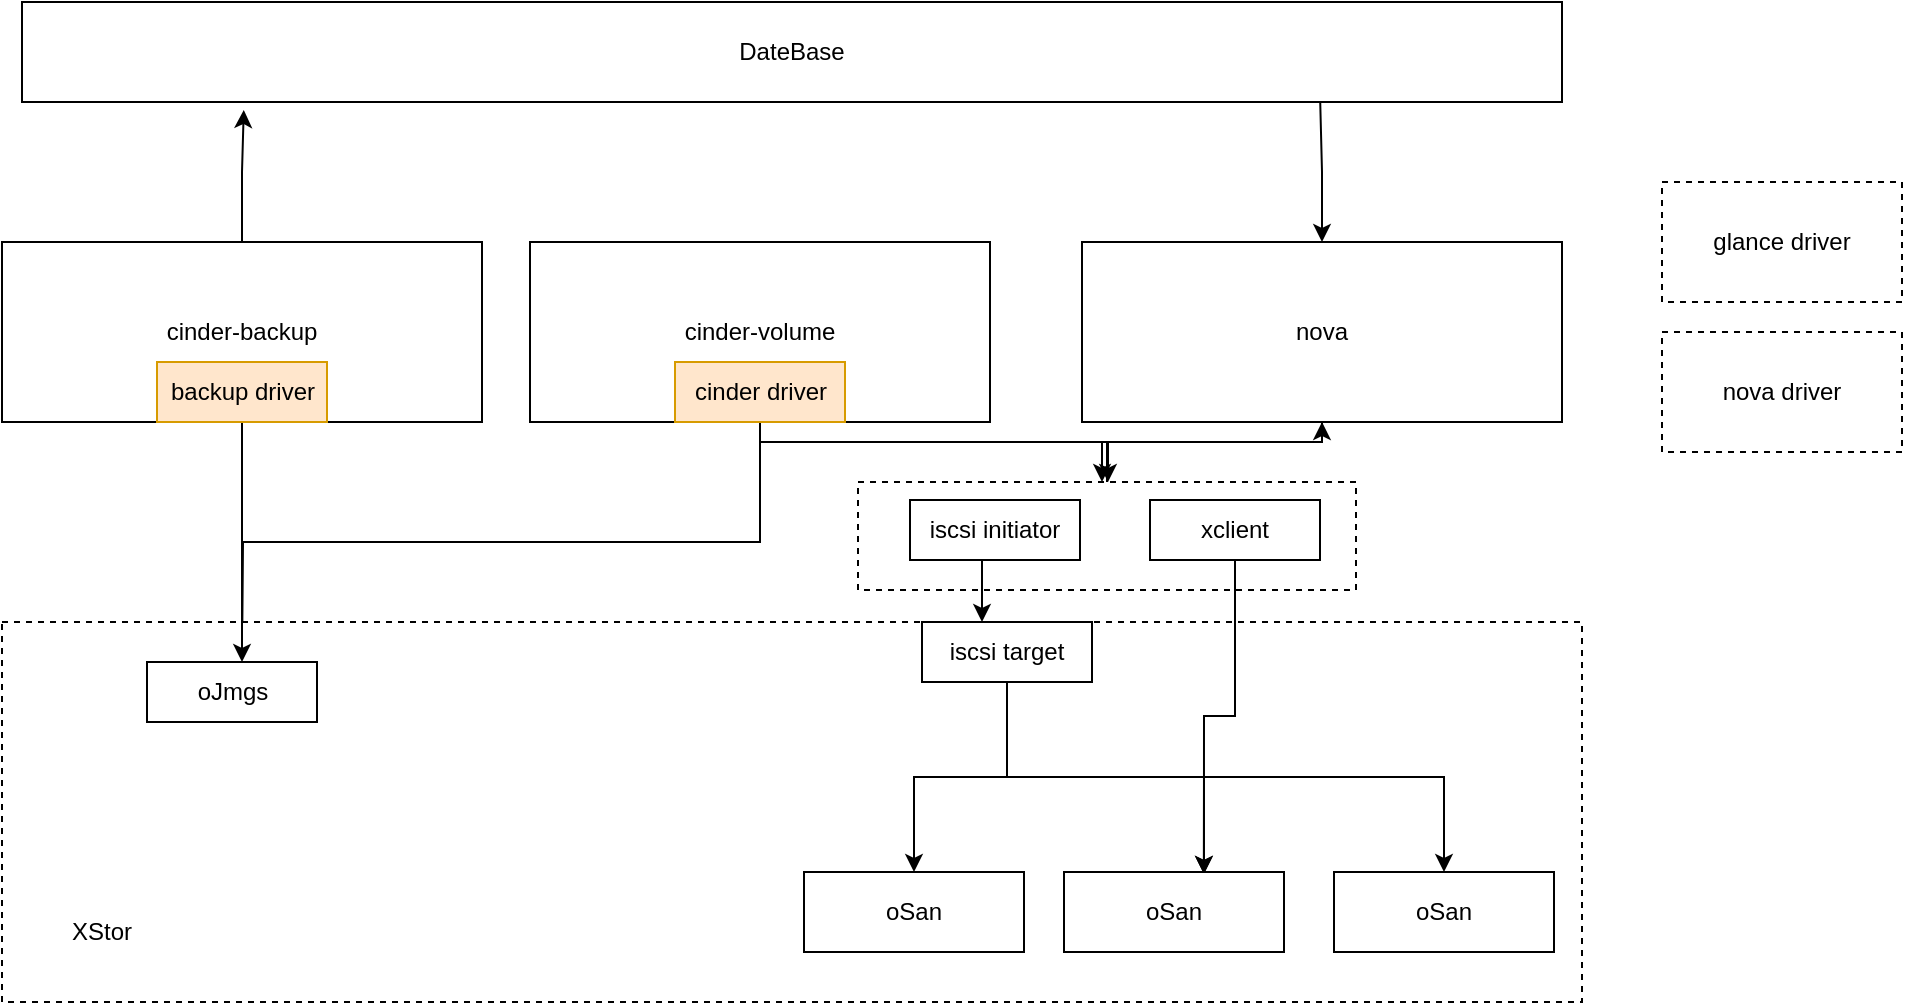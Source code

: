 <mxfile version="16.5.2" type="github">
  <diagram id="Iqppwu7Mz3QEscLfNfbv" name="Page-1">
    <mxGraphModel dx="1186" dy="684" grid="1" gridSize="10" guides="1" tooltips="1" connect="1" arrows="1" fold="1" page="1" pageScale="1" pageWidth="827" pageHeight="1169" math="0" shadow="0">
      <root>
        <mxCell id="0" />
        <mxCell id="1" parent="0" />
        <mxCell id="xS8MUs-kONUIonzYjEmB-45" value="" style="edgeStyle=orthogonalEdgeStyle;rounded=0;orthogonalLoop=1;jettySize=auto;html=1;startArrow=none;startFill=0;endArrow=classic;endFill=1;" edge="1" parent="1" source="xS8MUs-kONUIonzYjEmB-38" target="xS8MUs-kONUIonzYjEmB-14">
          <mxGeometry relative="1" as="geometry" />
        </mxCell>
        <mxCell id="xS8MUs-kONUIonzYjEmB-38" value="" style="rounded=0;whiteSpace=wrap;html=1;dashed=1;" vertex="1" parent="1">
          <mxGeometry x="578" y="350" width="249" height="54" as="geometry" />
        </mxCell>
        <mxCell id="xS8MUs-kONUIonzYjEmB-1" value="" style="edgeStyle=none;html=1;" edge="1" parent="1" source="xS8MUs-kONUIonzYjEmB-2" target="xS8MUs-kONUIonzYjEmB-4">
          <mxGeometry relative="1" as="geometry" />
        </mxCell>
        <mxCell id="xS8MUs-kONUIonzYjEmB-2" value="cinder-volume" style="rounded=0;whiteSpace=wrap;html=1;" vertex="1" parent="1">
          <mxGeometry x="414" y="230" width="230" height="90" as="geometry" />
        </mxCell>
        <mxCell id="xS8MUs-kONUIonzYjEmB-12" style="edgeStyle=orthogonalEdgeStyle;rounded=0;orthogonalLoop=1;jettySize=auto;html=1;exitX=0.5;exitY=1;exitDx=0;exitDy=0;" edge="1" parent="1" source="xS8MUs-kONUIonzYjEmB-4">
          <mxGeometry relative="1" as="geometry">
            <mxPoint x="270" y="440" as="targetPoint" />
          </mxGeometry>
        </mxCell>
        <mxCell id="xS8MUs-kONUIonzYjEmB-42" style="edgeStyle=orthogonalEdgeStyle;rounded=0;orthogonalLoop=1;jettySize=auto;html=1;exitX=0.5;exitY=1;exitDx=0;exitDy=0;startArrow=none;startFill=0;endArrow=classic;endFill=1;" edge="1" parent="1" source="xS8MUs-kONUIonzYjEmB-4" target="xS8MUs-kONUIonzYjEmB-38">
          <mxGeometry relative="1" as="geometry">
            <Array as="points">
              <mxPoint x="529" y="330" />
              <mxPoint x="703" y="330" />
            </Array>
          </mxGeometry>
        </mxCell>
        <mxCell id="xS8MUs-kONUIonzYjEmB-4" value="cinder driver" style="whiteSpace=wrap;html=1;rounded=0;fillColor=#ffe6cc;strokeColor=#d79b00;" vertex="1" parent="1">
          <mxGeometry x="486.5" y="290" width="85" height="30" as="geometry" />
        </mxCell>
        <mxCell id="xS8MUs-kONUIonzYjEmB-5" value="" style="rounded=0;whiteSpace=wrap;html=1;dashed=1;" vertex="1" parent="1">
          <mxGeometry x="150" y="420" width="790" height="190" as="geometry" />
        </mxCell>
        <mxCell id="xS8MUs-kONUIonzYjEmB-6" value="" style="edgeStyle=none;html=1;" edge="1" parent="1" source="xS8MUs-kONUIonzYjEmB-7" target="xS8MUs-kONUIonzYjEmB-8">
          <mxGeometry relative="1" as="geometry" />
        </mxCell>
        <mxCell id="xS8MUs-kONUIonzYjEmB-18" style="edgeStyle=orthogonalEdgeStyle;rounded=0;orthogonalLoop=1;jettySize=auto;html=1;exitX=0.5;exitY=0;exitDx=0;exitDy=0;entryX=0.144;entryY=1.08;entryDx=0;entryDy=0;entryPerimeter=0;" edge="1" parent="1" source="xS8MUs-kONUIonzYjEmB-7" target="xS8MUs-kONUIonzYjEmB-16">
          <mxGeometry relative="1" as="geometry" />
        </mxCell>
        <mxCell id="xS8MUs-kONUIonzYjEmB-7" value="cinder-backup" style="rounded=0;whiteSpace=wrap;html=1;" vertex="1" parent="1">
          <mxGeometry x="150" y="230" width="240" height="90" as="geometry" />
        </mxCell>
        <mxCell id="xS8MUs-kONUIonzYjEmB-11" style="edgeStyle=orthogonalEdgeStyle;rounded=0;orthogonalLoop=1;jettySize=auto;html=1;exitX=0.5;exitY=1;exitDx=0;exitDy=0;" edge="1" parent="1" source="xS8MUs-kONUIonzYjEmB-8">
          <mxGeometry relative="1" as="geometry">
            <mxPoint x="270" y="440" as="targetPoint" />
          </mxGeometry>
        </mxCell>
        <mxCell id="xS8MUs-kONUIonzYjEmB-8" value="backup driver" style="whiteSpace=wrap;html=1;rounded=0;fillColor=#ffe6cc;strokeColor=#d79b00;" vertex="1" parent="1">
          <mxGeometry x="227.5" y="290" width="85" height="30" as="geometry" />
        </mxCell>
        <mxCell id="xS8MUs-kONUIonzYjEmB-9" value="oJmgs" style="whiteSpace=wrap;html=1;rounded=0;" vertex="1" parent="1">
          <mxGeometry x="222.5" y="440" width="85" height="30" as="geometry" />
        </mxCell>
        <mxCell id="xS8MUs-kONUIonzYjEmB-19" style="edgeStyle=orthogonalEdgeStyle;rounded=0;orthogonalLoop=1;jettySize=auto;html=1;exitX=0.5;exitY=0;exitDx=0;exitDy=0;entryX=0.843;entryY=1;entryDx=0;entryDy=0;entryPerimeter=0;startArrow=classic;startFill=1;endArrow=none;endFill=0;" edge="1" parent="1" source="xS8MUs-kONUIonzYjEmB-14" target="xS8MUs-kONUIonzYjEmB-16">
          <mxGeometry relative="1" as="geometry" />
        </mxCell>
        <mxCell id="xS8MUs-kONUIonzYjEmB-44" style="edgeStyle=orthogonalEdgeStyle;rounded=0;orthogonalLoop=1;jettySize=auto;html=1;exitX=0.5;exitY=1;exitDx=0;exitDy=0;startArrow=none;startFill=0;endArrow=classic;endFill=1;" edge="1" parent="1" source="xS8MUs-kONUIonzYjEmB-14">
          <mxGeometry relative="1" as="geometry">
            <mxPoint x="700" y="350" as="targetPoint" />
            <Array as="points">
              <mxPoint x="810" y="330" />
              <mxPoint x="700" y="330" />
            </Array>
          </mxGeometry>
        </mxCell>
        <mxCell id="xS8MUs-kONUIonzYjEmB-14" value="nova" style="rounded=0;whiteSpace=wrap;html=1;" vertex="1" parent="1">
          <mxGeometry x="690" y="230" width="240" height="90" as="geometry" />
        </mxCell>
        <mxCell id="xS8MUs-kONUIonzYjEmB-39" style="edgeStyle=orthogonalEdgeStyle;rounded=0;orthogonalLoop=1;jettySize=auto;html=1;exitX=0.5;exitY=1;exitDx=0;exitDy=0;entryX=0.353;entryY=0;entryDx=0;entryDy=0;entryPerimeter=0;startArrow=none;startFill=0;endArrow=classic;endFill=1;" edge="1" parent="1" source="xS8MUs-kONUIonzYjEmB-15" target="xS8MUs-kONUIonzYjEmB-20">
          <mxGeometry relative="1" as="geometry" />
        </mxCell>
        <mxCell id="xS8MUs-kONUIonzYjEmB-15" value="iscsi initiator" style="whiteSpace=wrap;html=1;rounded=0;" vertex="1" parent="1">
          <mxGeometry x="604" y="359" width="85" height="30" as="geometry" />
        </mxCell>
        <mxCell id="xS8MUs-kONUIonzYjEmB-16" value="DateBase" style="rounded=0;whiteSpace=wrap;html=1;" vertex="1" parent="1">
          <mxGeometry x="160" y="110" width="770" height="50" as="geometry" />
        </mxCell>
        <mxCell id="xS8MUs-kONUIonzYjEmB-30" style="edgeStyle=orthogonalEdgeStyle;rounded=0;orthogonalLoop=1;jettySize=auto;html=1;exitX=0.5;exitY=1;exitDx=0;exitDy=0;entryX=0.5;entryY=0;entryDx=0;entryDy=0;startArrow=none;startFill=0;endArrow=classic;endFill=1;" edge="1" parent="1" source="xS8MUs-kONUIonzYjEmB-20" target="xS8MUs-kONUIonzYjEmB-29">
          <mxGeometry relative="1" as="geometry" />
        </mxCell>
        <mxCell id="xS8MUs-kONUIonzYjEmB-31" style="edgeStyle=orthogonalEdgeStyle;rounded=0;orthogonalLoop=1;jettySize=auto;html=1;exitX=0.5;exitY=1;exitDx=0;exitDy=0;entryX=0.636;entryY=0.025;entryDx=0;entryDy=0;entryPerimeter=0;startArrow=none;startFill=0;endArrow=classic;endFill=1;" edge="1" parent="1" source="xS8MUs-kONUIonzYjEmB-20" target="xS8MUs-kONUIonzYjEmB-28">
          <mxGeometry relative="1" as="geometry" />
        </mxCell>
        <mxCell id="xS8MUs-kONUIonzYjEmB-32" style="edgeStyle=orthogonalEdgeStyle;rounded=0;orthogonalLoop=1;jettySize=auto;html=1;exitX=0.5;exitY=1;exitDx=0;exitDy=0;entryX=0.5;entryY=0;entryDx=0;entryDy=0;startArrow=none;startFill=0;endArrow=classic;endFill=1;" edge="1" parent="1" source="xS8MUs-kONUIonzYjEmB-20" target="xS8MUs-kONUIonzYjEmB-27">
          <mxGeometry relative="1" as="geometry" />
        </mxCell>
        <mxCell id="xS8MUs-kONUIonzYjEmB-20" value="iscsi target" style="whiteSpace=wrap;html=1;rounded=0;" vertex="1" parent="1">
          <mxGeometry x="610" y="420" width="85" height="30" as="geometry" />
        </mxCell>
        <mxCell id="xS8MUs-kONUIonzYjEmB-41" style="edgeStyle=orthogonalEdgeStyle;rounded=0;orthogonalLoop=1;jettySize=auto;html=1;exitX=0.5;exitY=1;exitDx=0;exitDy=0;entryX=0.636;entryY=0.025;entryDx=0;entryDy=0;entryPerimeter=0;startArrow=none;startFill=0;endArrow=classic;endFill=1;" edge="1" parent="1" source="xS8MUs-kONUIonzYjEmB-25" target="xS8MUs-kONUIonzYjEmB-28">
          <mxGeometry relative="1" as="geometry" />
        </mxCell>
        <mxCell id="xS8MUs-kONUIonzYjEmB-25" value="xclient" style="whiteSpace=wrap;html=1;rounded=0;" vertex="1" parent="1">
          <mxGeometry x="724" y="359" width="85" height="30" as="geometry" />
        </mxCell>
        <mxCell id="xS8MUs-kONUIonzYjEmB-27" value="oSan" style="rounded=0;whiteSpace=wrap;html=1;" vertex="1" parent="1">
          <mxGeometry x="816" y="545" width="110" height="40" as="geometry" />
        </mxCell>
        <mxCell id="xS8MUs-kONUIonzYjEmB-28" value="oSan" style="rounded=0;whiteSpace=wrap;html=1;" vertex="1" parent="1">
          <mxGeometry x="681" y="545" width="110" height="40" as="geometry" />
        </mxCell>
        <mxCell id="xS8MUs-kONUIonzYjEmB-29" value="oSan" style="rounded=0;whiteSpace=wrap;html=1;" vertex="1" parent="1">
          <mxGeometry x="551" y="545" width="110" height="40" as="geometry" />
        </mxCell>
        <mxCell id="xS8MUs-kONUIonzYjEmB-35" value="glance driver" style="rounded=0;whiteSpace=wrap;html=1;dashed=1;" vertex="1" parent="1">
          <mxGeometry x="980" y="200" width="120" height="60" as="geometry" />
        </mxCell>
        <mxCell id="xS8MUs-kONUIonzYjEmB-36" value="nova driver" style="rounded=0;whiteSpace=wrap;html=1;dashed=1;" vertex="1" parent="1">
          <mxGeometry x="980" y="275" width="120" height="60" as="geometry" />
        </mxCell>
        <mxCell id="xS8MUs-kONUIonzYjEmB-37" value="XStor" style="text;html=1;strokeColor=none;fillColor=none;align=center;verticalAlign=middle;whiteSpace=wrap;rounded=0;dashed=1;" vertex="1" parent="1">
          <mxGeometry x="170" y="560" width="60" height="30" as="geometry" />
        </mxCell>
      </root>
    </mxGraphModel>
  </diagram>
</mxfile>
